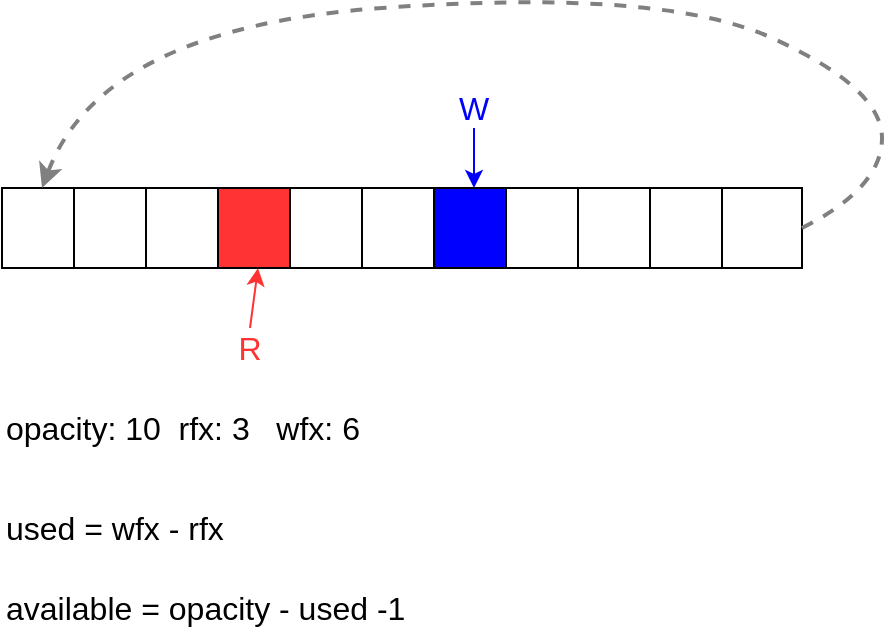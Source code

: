 <mxfile version="10.6.5" type="github"><diagram id="dX16qac1BqQjaj_Nx16d" name="Page-1"><mxGraphModel dx="918" dy="525" grid="1" gridSize="10" guides="1" tooltips="1" connect="1" arrows="1" fold="1" page="1" pageScale="1" pageWidth="827" pageHeight="1169" math="0" shadow="0"><root><mxCell id="0"/><mxCell id="1" parent="0"/><mxCell id="mMiW2yKXbbJC3brlbRVQ-20" value="opacity: 10&amp;nbsp; rfx: 3&amp;nbsp; &amp;nbsp;wfx: 6" style="text;html=1;strokeColor=none;fillColor=none;align=left;verticalAlign=middle;whiteSpace=wrap;rounded=0;fontSize=16;fontColor=#000000;" parent="1" vertex="1"><mxGeometry x="160" y="240" width="280" height="20" as="geometry"/></mxCell><mxCell id="vg8eIU-MeqwpRZBiTwgE-1" value="&lt;font style=&quot;font-size: 16px&quot;&gt;used = wfx - rfx&lt;/font&gt;" style="text;html=1;strokeColor=none;fillColor=none;align=left;verticalAlign=middle;whiteSpace=wrap;rounded=0;" vertex="1" parent="1"><mxGeometry x="160" y="290" width="340" height="20" as="geometry"/></mxCell><mxCell id="vg8eIU-MeqwpRZBiTwgE-2" value="&lt;font style=&quot;font-size: 16px&quot;&gt;available = opacity - used -1&amp;nbsp;&lt;/font&gt;" style="text;html=1;strokeColor=none;fillColor=none;align=left;verticalAlign=middle;whiteSpace=wrap;rounded=0;" vertex="1" parent="1"><mxGeometry x="160" y="330" width="300" height="20" as="geometry"/></mxCell><mxCell id="mMiW2yKXbbJC3brlbRVQ-1" value="" style="rounded=0;whiteSpace=wrap;html=1;" parent="1" vertex="1"><mxGeometry x="160" y="130" width="40" height="40" as="geometry"/></mxCell><mxCell id="mMiW2yKXbbJC3brlbRVQ-2" value="" style="rounded=0;whiteSpace=wrap;html=1;" parent="1" vertex="1"><mxGeometry x="196" y="130" width="40" height="40" as="geometry"/></mxCell><mxCell id="mMiW2yKXbbJC3brlbRVQ-3" value="" style="rounded=0;whiteSpace=wrap;html=1;" parent="1" vertex="1"><mxGeometry x="232" y="130" width="40" height="40" as="geometry"/></mxCell><mxCell id="mMiW2yKXbbJC3brlbRVQ-4" value="" style="rounded=0;whiteSpace=wrap;html=1;fillColor=#FF3333;" parent="1" vertex="1"><mxGeometry x="268" y="130" width="40" height="40" as="geometry"/></mxCell><mxCell id="mMiW2yKXbbJC3brlbRVQ-5" value="" style="rounded=0;whiteSpace=wrap;html=1;" parent="1" vertex="1"><mxGeometry x="304" y="130" width="40" height="40" as="geometry"/></mxCell><mxCell id="mMiW2yKXbbJC3brlbRVQ-6" value="" style="rounded=0;whiteSpace=wrap;html=1;" parent="1" vertex="1"><mxGeometry x="340" y="130" width="40" height="40" as="geometry"/></mxCell><mxCell id="mMiW2yKXbbJC3brlbRVQ-7" value="" style="rounded=0;whiteSpace=wrap;html=1;fillColor=#0000FF;" parent="1" vertex="1"><mxGeometry x="376" y="130" width="40" height="40" as="geometry"/></mxCell><mxCell id="mMiW2yKXbbJC3brlbRVQ-8" value="" style="rounded=0;whiteSpace=wrap;html=1;" parent="1" vertex="1"><mxGeometry x="412" y="130" width="40" height="40" as="geometry"/></mxCell><mxCell id="mMiW2yKXbbJC3brlbRVQ-9" value="" style="rounded=0;whiteSpace=wrap;html=1;" parent="1" vertex="1"><mxGeometry x="448" y="130" width="40" height="40" as="geometry"/></mxCell><mxCell id="mMiW2yKXbbJC3brlbRVQ-10" value="" style="rounded=0;whiteSpace=wrap;html=1;" parent="1" vertex="1"><mxGeometry x="484" y="130" width="40" height="40" as="geometry"/></mxCell><mxCell id="mMiW2yKXbbJC3brlbRVQ-11" value="" style="rounded=0;whiteSpace=wrap;html=1;" parent="1" vertex="1"><mxGeometry x="520" y="130" width="40" height="40" as="geometry"/></mxCell><mxCell id="mMiW2yKXbbJC3brlbRVQ-12" value="R" style="text;html=1;strokeColor=none;fillColor=none;align=center;verticalAlign=middle;whiteSpace=wrap;rounded=0;fontColor=#FF3333;fontSize=16;" parent="1" vertex="1"><mxGeometry x="264" y="200" width="40" height="20" as="geometry"/></mxCell><mxCell id="mMiW2yKXbbJC3brlbRVQ-13" value="" style="endArrow=classic;html=1;fontSize=16;fontColor=#FF3333;entryX=0.5;entryY=1;entryDx=0;entryDy=0;exitX=0.5;exitY=0;exitDx=0;exitDy=0;strokeColor=#FF3333;" parent="1" source="mMiW2yKXbbJC3brlbRVQ-12" target="mMiW2yKXbbJC3brlbRVQ-4" edge="1"><mxGeometry width="50" height="50" relative="1" as="geometry"><mxPoint x="160" y="290" as="sourcePoint"/><mxPoint x="210" y="240" as="targetPoint"/></mxGeometry></mxCell><mxCell id="mMiW2yKXbbJC3brlbRVQ-14" value="W" style="text;html=1;strokeColor=none;fillColor=none;align=center;verticalAlign=middle;whiteSpace=wrap;rounded=0;fontSize=16;fontColor=#0000FF;" parent="1" vertex="1"><mxGeometry x="376" y="80" width="40" height="20" as="geometry"/></mxCell><mxCell id="mMiW2yKXbbJC3brlbRVQ-15" value="" style="endArrow=classic;html=1;strokeColor=#0000FF;fontSize=16;fontColor=#0000FF;exitX=0.5;exitY=1;exitDx=0;exitDy=0;entryX=0.5;entryY=0;entryDx=0;entryDy=0;" parent="1" source="mMiW2yKXbbJC3brlbRVQ-14" target="mMiW2yKXbbJC3brlbRVQ-7" edge="1"><mxGeometry width="50" height="50" relative="1" as="geometry"><mxPoint x="160" y="290" as="sourcePoint"/><mxPoint x="210" y="240" as="targetPoint"/></mxGeometry></mxCell><mxCell id="vg8eIU-MeqwpRZBiTwgE-3" value="" style="curved=1;endArrow=classic;html=1;exitX=1;exitY=0.5;exitDx=0;exitDy=0;entryX=0.5;entryY=0;entryDx=0;entryDy=0;dashed=1;strokeWidth=2;strokeColor=#808080;" edge="1" parent="1" source="mMiW2yKXbbJC3brlbRVQ-11" target="mMiW2yKXbbJC3brlbRVQ-1"><mxGeometry width="50" height="50" relative="1" as="geometry"><mxPoint x="570" y="150" as="sourcePoint"/><mxPoint x="170" y="110" as="targetPoint"/><Array as="points"><mxPoint x="600" y="130"/><mxPoint x="600" y="80"/><mxPoint x="490" y="30"/><mxPoint x="210" y="50"/></Array></mxGeometry></mxCell></root></mxGraphModel></diagram></mxfile>